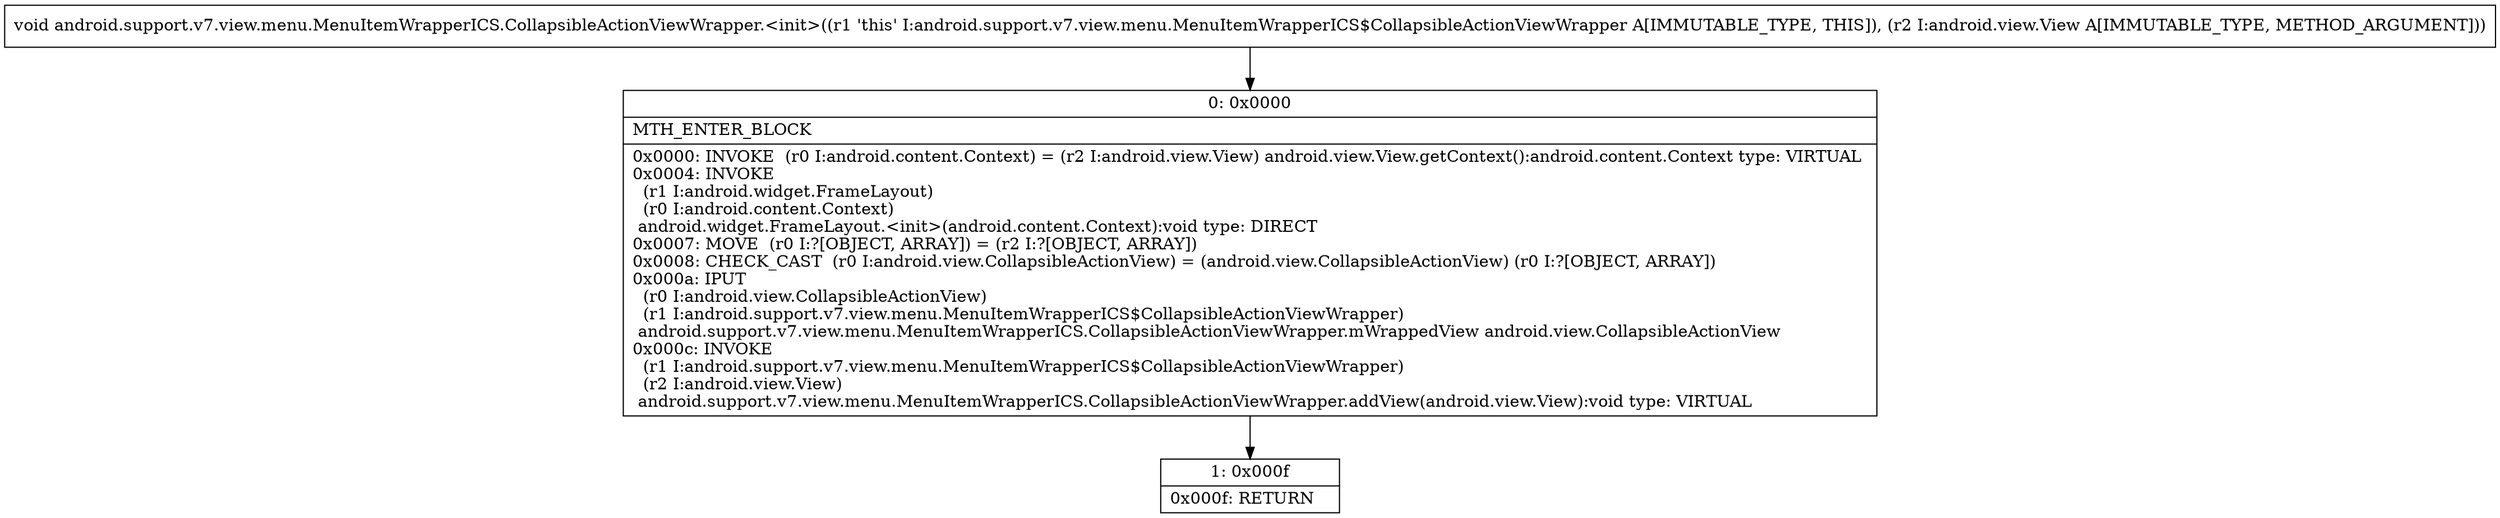 digraph "CFG forandroid.support.v7.view.menu.MenuItemWrapperICS.CollapsibleActionViewWrapper.\<init\>(Landroid\/view\/View;)V" {
Node_0 [shape=record,label="{0\:\ 0x0000|MTH_ENTER_BLOCK\l|0x0000: INVOKE  (r0 I:android.content.Context) = (r2 I:android.view.View) android.view.View.getContext():android.content.Context type: VIRTUAL \l0x0004: INVOKE  \l  (r1 I:android.widget.FrameLayout)\l  (r0 I:android.content.Context)\l android.widget.FrameLayout.\<init\>(android.content.Context):void type: DIRECT \l0x0007: MOVE  (r0 I:?[OBJECT, ARRAY]) = (r2 I:?[OBJECT, ARRAY]) \l0x0008: CHECK_CAST  (r0 I:android.view.CollapsibleActionView) = (android.view.CollapsibleActionView) (r0 I:?[OBJECT, ARRAY]) \l0x000a: IPUT  \l  (r0 I:android.view.CollapsibleActionView)\l  (r1 I:android.support.v7.view.menu.MenuItemWrapperICS$CollapsibleActionViewWrapper)\l android.support.v7.view.menu.MenuItemWrapperICS.CollapsibleActionViewWrapper.mWrappedView android.view.CollapsibleActionView \l0x000c: INVOKE  \l  (r1 I:android.support.v7.view.menu.MenuItemWrapperICS$CollapsibleActionViewWrapper)\l  (r2 I:android.view.View)\l android.support.v7.view.menu.MenuItemWrapperICS.CollapsibleActionViewWrapper.addView(android.view.View):void type: VIRTUAL \l}"];
Node_1 [shape=record,label="{1\:\ 0x000f|0x000f: RETURN   \l}"];
MethodNode[shape=record,label="{void android.support.v7.view.menu.MenuItemWrapperICS.CollapsibleActionViewWrapper.\<init\>((r1 'this' I:android.support.v7.view.menu.MenuItemWrapperICS$CollapsibleActionViewWrapper A[IMMUTABLE_TYPE, THIS]), (r2 I:android.view.View A[IMMUTABLE_TYPE, METHOD_ARGUMENT])) }"];
MethodNode -> Node_0;
Node_0 -> Node_1;
}


